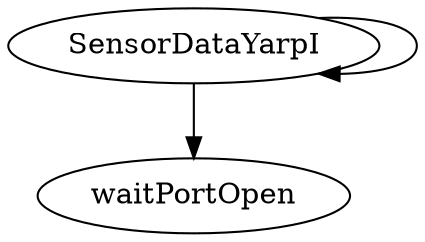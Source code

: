 /* Created by mdot for Matlab */
digraph m2html {
  SensorDataYarpI -> SensorDataYarpI;
  SensorDataYarpI -> waitPortOpen;

  SensorDataYarpI [URL="SensorDataYarpI.html"];
  waitPortOpen [URL="waitPortOpen.html"];
}